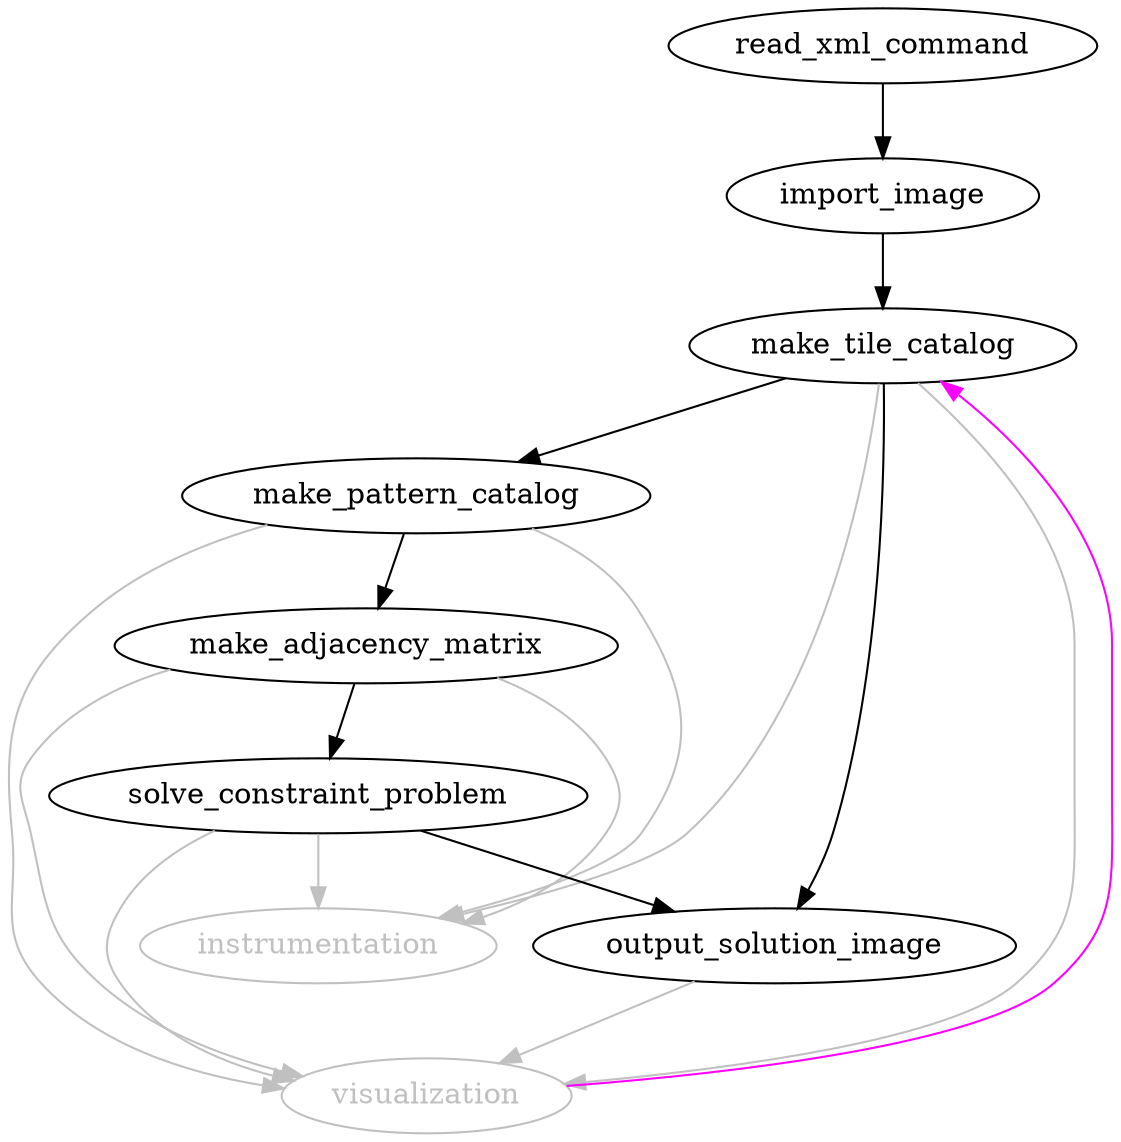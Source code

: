 digraph {
        read_xml_command -> import_image -> make_tile_catalog -> make_pattern_catalog -> make_adjacency_matrix -> solve_constraint_problem -> output_solution_image
        make_tile_catalog -> output_solution_image
        make_tile_catalog -> instrumentation [color=gray]
        make_pattern_catalog -> instrumentation [color=gray]
        make_adjacency_matrix -> instrumentation [color=gray]
        solve_constraint_problem -> instrumentation [color=gray]
        output_solution_image -> visualization [color=gray]
        make_tile_catalog -> visualization [color=gray]
        make_pattern_catalog -> visualization [color=gray]
        make_adjacency_matrix -> visualization [color=gray]
        solve_constraint_problem -> visualization [color=gray]
        visualization [color=gray, fontcolor=gray]
        instrumentation [color=gray, fontcolor=gray]
        visualization -> make_tile_catalog [color=magenta]
}